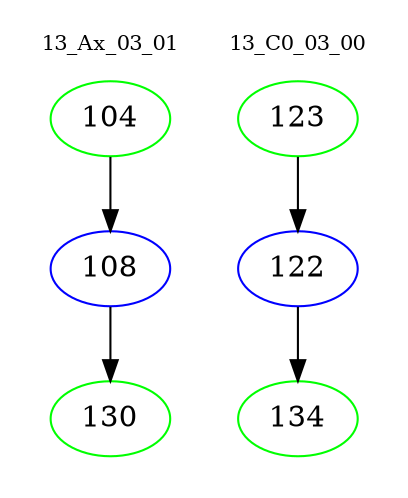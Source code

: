 digraph{
subgraph cluster_0 {
color = white
label = "13_Ax_03_01";
fontsize=10;
T0_104 [label="104", color="green"]
T0_104 -> T0_108 [color="black"]
T0_108 [label="108", color="blue"]
T0_108 -> T0_130 [color="black"]
T0_130 [label="130", color="green"]
}
subgraph cluster_1 {
color = white
label = "13_C0_03_00";
fontsize=10;
T1_123 [label="123", color="green"]
T1_123 -> T1_122 [color="black"]
T1_122 [label="122", color="blue"]
T1_122 -> T1_134 [color="black"]
T1_134 [label="134", color="green"]
}
}

